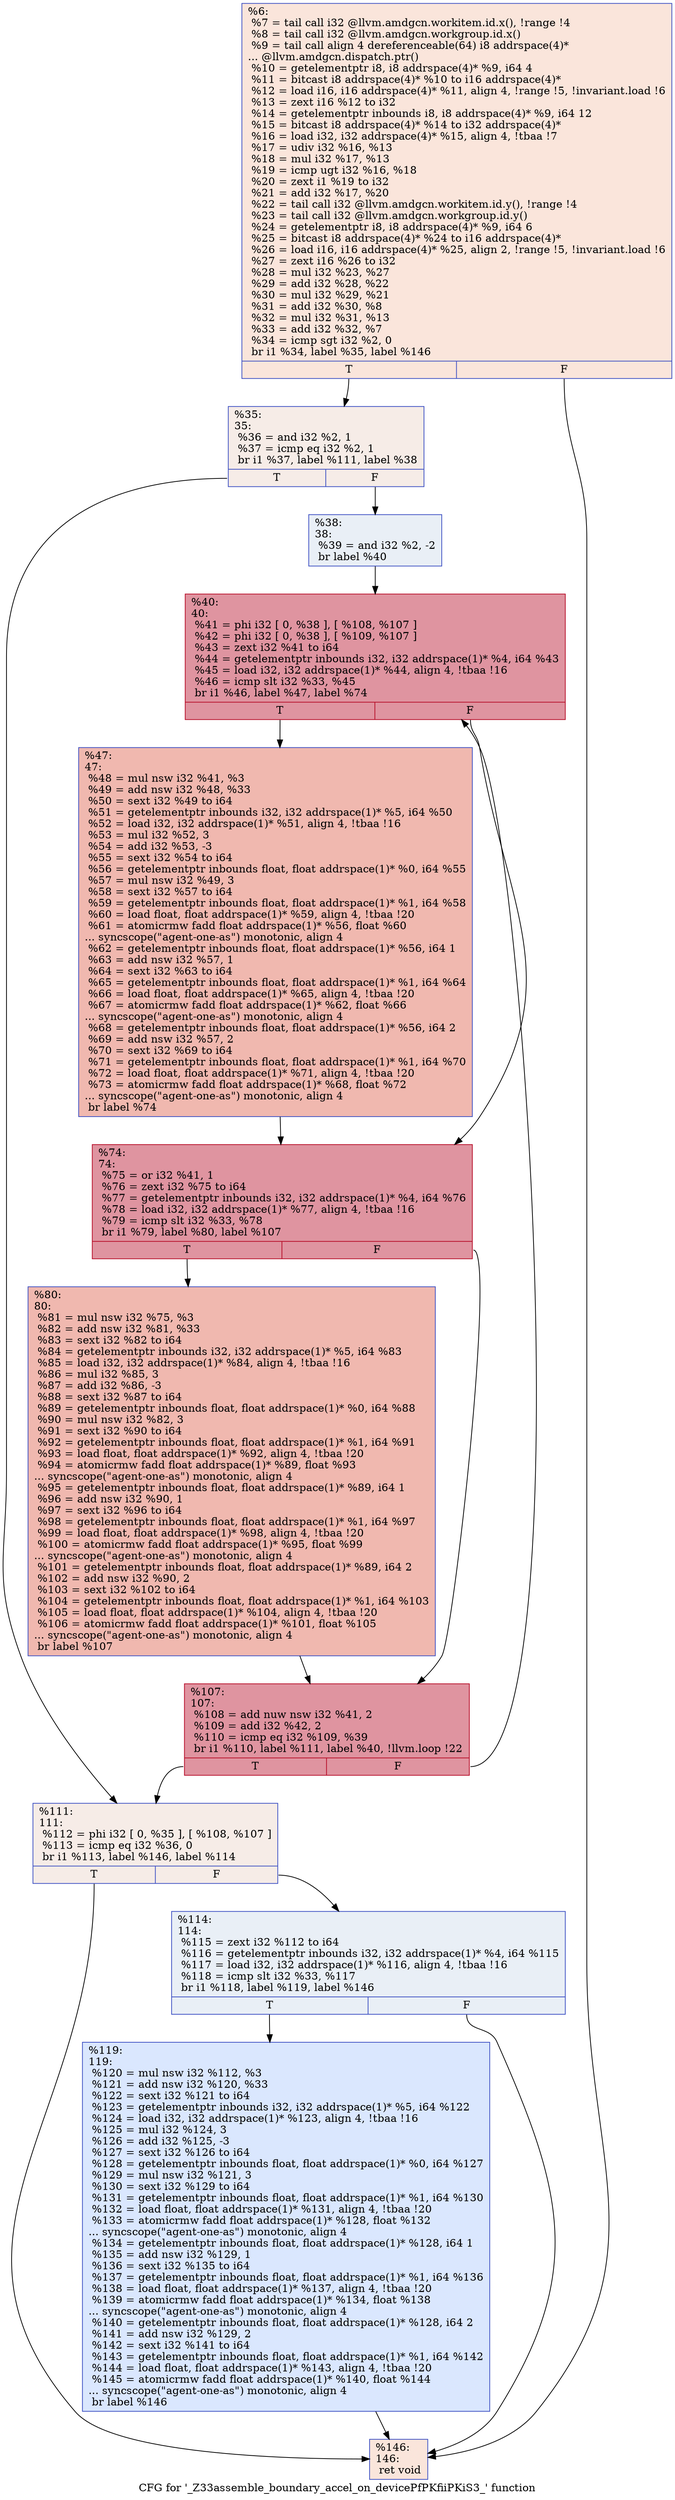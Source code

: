digraph "CFG for '_Z33assemble_boundary_accel_on_devicePfPKfiiPKiS3_' function" {
	label="CFG for '_Z33assemble_boundary_accel_on_devicePfPKfiiPKiS3_' function";

	Node0x5d6adc0 [shape=record,color="#3d50c3ff", style=filled, fillcolor="#f4c5ad70",label="{%6:\l  %7 = tail call i32 @llvm.amdgcn.workitem.id.x(), !range !4\l  %8 = tail call i32 @llvm.amdgcn.workgroup.id.x()\l  %9 = tail call align 4 dereferenceable(64) i8 addrspace(4)*\l... @llvm.amdgcn.dispatch.ptr()\l  %10 = getelementptr i8, i8 addrspace(4)* %9, i64 4\l  %11 = bitcast i8 addrspace(4)* %10 to i16 addrspace(4)*\l  %12 = load i16, i16 addrspace(4)* %11, align 4, !range !5, !invariant.load !6\l  %13 = zext i16 %12 to i32\l  %14 = getelementptr inbounds i8, i8 addrspace(4)* %9, i64 12\l  %15 = bitcast i8 addrspace(4)* %14 to i32 addrspace(4)*\l  %16 = load i32, i32 addrspace(4)* %15, align 4, !tbaa !7\l  %17 = udiv i32 %16, %13\l  %18 = mul i32 %17, %13\l  %19 = icmp ugt i32 %16, %18\l  %20 = zext i1 %19 to i32\l  %21 = add i32 %17, %20\l  %22 = tail call i32 @llvm.amdgcn.workitem.id.y(), !range !4\l  %23 = tail call i32 @llvm.amdgcn.workgroup.id.y()\l  %24 = getelementptr i8, i8 addrspace(4)* %9, i64 6\l  %25 = bitcast i8 addrspace(4)* %24 to i16 addrspace(4)*\l  %26 = load i16, i16 addrspace(4)* %25, align 2, !range !5, !invariant.load !6\l  %27 = zext i16 %26 to i32\l  %28 = mul i32 %23, %27\l  %29 = add i32 %28, %22\l  %30 = mul i32 %29, %21\l  %31 = add i32 %30, %8\l  %32 = mul i32 %31, %13\l  %33 = add i32 %32, %7\l  %34 = icmp sgt i32 %2, 0\l  br i1 %34, label %35, label %146\l|{<s0>T|<s1>F}}"];
	Node0x5d6adc0:s0 -> Node0x5d6ce40;
	Node0x5d6adc0:s1 -> Node0x5d6ef40;
	Node0x5d6ce40 [shape=record,color="#3d50c3ff", style=filled, fillcolor="#ead5c970",label="{%35:\l35:                                               \l  %36 = and i32 %2, 1\l  %37 = icmp eq i32 %2, 1\l  br i1 %37, label %111, label %38\l|{<s0>T|<s1>F}}"];
	Node0x5d6ce40:s0 -> Node0x5d6f1a0;
	Node0x5d6ce40:s1 -> Node0x5d6f1f0;
	Node0x5d6f1f0 [shape=record,color="#3d50c3ff", style=filled, fillcolor="#cedaeb70",label="{%38:\l38:                                               \l  %39 = and i32 %2, -2\l  br label %40\l}"];
	Node0x5d6f1f0 -> Node0x5d6f3f0;
	Node0x5d6f3f0 [shape=record,color="#b70d28ff", style=filled, fillcolor="#b70d2870",label="{%40:\l40:                                               \l  %41 = phi i32 [ 0, %38 ], [ %108, %107 ]\l  %42 = phi i32 [ 0, %38 ], [ %109, %107 ]\l  %43 = zext i32 %41 to i64\l  %44 = getelementptr inbounds i32, i32 addrspace(1)* %4, i64 %43\l  %45 = load i32, i32 addrspace(1)* %44, align 4, !tbaa !16\l  %46 = icmp slt i32 %33, %45\l  br i1 %46, label %47, label %74\l|{<s0>T|<s1>F}}"];
	Node0x5d6f3f0:s0 -> Node0x5d6fac0;
	Node0x5d6f3f0:s1 -> Node0x5d6fb50;
	Node0x5d6fac0 [shape=record,color="#3d50c3ff", style=filled, fillcolor="#dc5d4a70",label="{%47:\l47:                                               \l  %48 = mul nsw i32 %41, %3\l  %49 = add nsw i32 %48, %33\l  %50 = sext i32 %49 to i64\l  %51 = getelementptr inbounds i32, i32 addrspace(1)* %5, i64 %50\l  %52 = load i32, i32 addrspace(1)* %51, align 4, !tbaa !16\l  %53 = mul i32 %52, 3\l  %54 = add i32 %53, -3\l  %55 = sext i32 %54 to i64\l  %56 = getelementptr inbounds float, float addrspace(1)* %0, i64 %55\l  %57 = mul nsw i32 %49, 3\l  %58 = sext i32 %57 to i64\l  %59 = getelementptr inbounds float, float addrspace(1)* %1, i64 %58\l  %60 = load float, float addrspace(1)* %59, align 4, !tbaa !20\l  %61 = atomicrmw fadd float addrspace(1)* %56, float %60\l... syncscope(\"agent-one-as\") monotonic, align 4\l  %62 = getelementptr inbounds float, float addrspace(1)* %56, i64 1\l  %63 = add nsw i32 %57, 1\l  %64 = sext i32 %63 to i64\l  %65 = getelementptr inbounds float, float addrspace(1)* %1, i64 %64\l  %66 = load float, float addrspace(1)* %65, align 4, !tbaa !20\l  %67 = atomicrmw fadd float addrspace(1)* %62, float %66\l... syncscope(\"agent-one-as\") monotonic, align 4\l  %68 = getelementptr inbounds float, float addrspace(1)* %56, i64 2\l  %69 = add nsw i32 %57, 2\l  %70 = sext i32 %69 to i64\l  %71 = getelementptr inbounds float, float addrspace(1)* %1, i64 %70\l  %72 = load float, float addrspace(1)* %71, align 4, !tbaa !20\l  %73 = atomicrmw fadd float addrspace(1)* %68, float %72\l... syncscope(\"agent-one-as\") monotonic, align 4\l  br label %74\l}"];
	Node0x5d6fac0 -> Node0x5d6fb50;
	Node0x5d6fb50 [shape=record,color="#b70d28ff", style=filled, fillcolor="#b70d2870",label="{%74:\l74:                                               \l  %75 = or i32 %41, 1\l  %76 = zext i32 %75 to i64\l  %77 = getelementptr inbounds i32, i32 addrspace(1)* %4, i64 %76\l  %78 = load i32, i32 addrspace(1)* %77, align 4, !tbaa !16\l  %79 = icmp slt i32 %33, %78\l  br i1 %79, label %80, label %107\l|{<s0>T|<s1>F}}"];
	Node0x5d6fb50:s0 -> Node0x5d71df0;
	Node0x5d6fb50:s1 -> Node0x5d6f4e0;
	Node0x5d71df0 [shape=record,color="#3d50c3ff", style=filled, fillcolor="#dc5d4a70",label="{%80:\l80:                                               \l  %81 = mul nsw i32 %75, %3\l  %82 = add nsw i32 %81, %33\l  %83 = sext i32 %82 to i64\l  %84 = getelementptr inbounds i32, i32 addrspace(1)* %5, i64 %83\l  %85 = load i32, i32 addrspace(1)* %84, align 4, !tbaa !16\l  %86 = mul i32 %85, 3\l  %87 = add i32 %86, -3\l  %88 = sext i32 %87 to i64\l  %89 = getelementptr inbounds float, float addrspace(1)* %0, i64 %88\l  %90 = mul nsw i32 %82, 3\l  %91 = sext i32 %90 to i64\l  %92 = getelementptr inbounds float, float addrspace(1)* %1, i64 %91\l  %93 = load float, float addrspace(1)* %92, align 4, !tbaa !20\l  %94 = atomicrmw fadd float addrspace(1)* %89, float %93\l... syncscope(\"agent-one-as\") monotonic, align 4\l  %95 = getelementptr inbounds float, float addrspace(1)* %89, i64 1\l  %96 = add nsw i32 %90, 1\l  %97 = sext i32 %96 to i64\l  %98 = getelementptr inbounds float, float addrspace(1)* %1, i64 %97\l  %99 = load float, float addrspace(1)* %98, align 4, !tbaa !20\l  %100 = atomicrmw fadd float addrspace(1)* %95, float %99\l... syncscope(\"agent-one-as\") monotonic, align 4\l  %101 = getelementptr inbounds float, float addrspace(1)* %89, i64 2\l  %102 = add nsw i32 %90, 2\l  %103 = sext i32 %102 to i64\l  %104 = getelementptr inbounds float, float addrspace(1)* %1, i64 %103\l  %105 = load float, float addrspace(1)* %104, align 4, !tbaa !20\l  %106 = atomicrmw fadd float addrspace(1)* %101, float %105\l... syncscope(\"agent-one-as\") monotonic, align 4\l  br label %107\l}"];
	Node0x5d71df0 -> Node0x5d6f4e0;
	Node0x5d6f4e0 [shape=record,color="#b70d28ff", style=filled, fillcolor="#b70d2870",label="{%107:\l107:                                              \l  %108 = add nuw nsw i32 %41, 2\l  %109 = add i32 %42, 2\l  %110 = icmp eq i32 %109, %39\l  br i1 %110, label %111, label %40, !llvm.loop !22\l|{<s0>T|<s1>F}}"];
	Node0x5d6f4e0:s0 -> Node0x5d6f1a0;
	Node0x5d6f4e0:s1 -> Node0x5d6f3f0;
	Node0x5d6f1a0 [shape=record,color="#3d50c3ff", style=filled, fillcolor="#ead5c970",label="{%111:\l111:                                              \l  %112 = phi i32 [ 0, %35 ], [ %108, %107 ]\l  %113 = icmp eq i32 %36, 0\l  br i1 %113, label %146, label %114\l|{<s0>T|<s1>F}}"];
	Node0x5d6f1a0:s0 -> Node0x5d6ef40;
	Node0x5d6f1a0:s1 -> Node0x5d73170;
	Node0x5d73170 [shape=record,color="#3d50c3ff", style=filled, fillcolor="#cedaeb70",label="{%114:\l114:                                              \l  %115 = zext i32 %112 to i64\l  %116 = getelementptr inbounds i32, i32 addrspace(1)* %4, i64 %115\l  %117 = load i32, i32 addrspace(1)* %116, align 4, !tbaa !16\l  %118 = icmp slt i32 %33, %117\l  br i1 %118, label %119, label %146\l|{<s0>T|<s1>F}}"];
	Node0x5d73170:s0 -> Node0x5d73480;
	Node0x5d73170:s1 -> Node0x5d6ef40;
	Node0x5d73480 [shape=record,color="#3d50c3ff", style=filled, fillcolor="#abc8fd70",label="{%119:\l119:                                              \l  %120 = mul nsw i32 %112, %3\l  %121 = add nsw i32 %120, %33\l  %122 = sext i32 %121 to i64\l  %123 = getelementptr inbounds i32, i32 addrspace(1)* %5, i64 %122\l  %124 = load i32, i32 addrspace(1)* %123, align 4, !tbaa !16\l  %125 = mul i32 %124, 3\l  %126 = add i32 %125, -3\l  %127 = sext i32 %126 to i64\l  %128 = getelementptr inbounds float, float addrspace(1)* %0, i64 %127\l  %129 = mul nsw i32 %121, 3\l  %130 = sext i32 %129 to i64\l  %131 = getelementptr inbounds float, float addrspace(1)* %1, i64 %130\l  %132 = load float, float addrspace(1)* %131, align 4, !tbaa !20\l  %133 = atomicrmw fadd float addrspace(1)* %128, float %132\l... syncscope(\"agent-one-as\") monotonic, align 4\l  %134 = getelementptr inbounds float, float addrspace(1)* %128, i64 1\l  %135 = add nsw i32 %129, 1\l  %136 = sext i32 %135 to i64\l  %137 = getelementptr inbounds float, float addrspace(1)* %1, i64 %136\l  %138 = load float, float addrspace(1)* %137, align 4, !tbaa !20\l  %139 = atomicrmw fadd float addrspace(1)* %134, float %138\l... syncscope(\"agent-one-as\") monotonic, align 4\l  %140 = getelementptr inbounds float, float addrspace(1)* %128, i64 2\l  %141 = add nsw i32 %129, 2\l  %142 = sext i32 %141 to i64\l  %143 = getelementptr inbounds float, float addrspace(1)* %1, i64 %142\l  %144 = load float, float addrspace(1)* %143, align 4, !tbaa !20\l  %145 = atomicrmw fadd float addrspace(1)* %140, float %144\l... syncscope(\"agent-one-as\") monotonic, align 4\l  br label %146\l}"];
	Node0x5d73480 -> Node0x5d6ef40;
	Node0x5d6ef40 [shape=record,color="#3d50c3ff", style=filled, fillcolor="#f4c5ad70",label="{%146:\l146:                                              \l  ret void\l}"];
}
